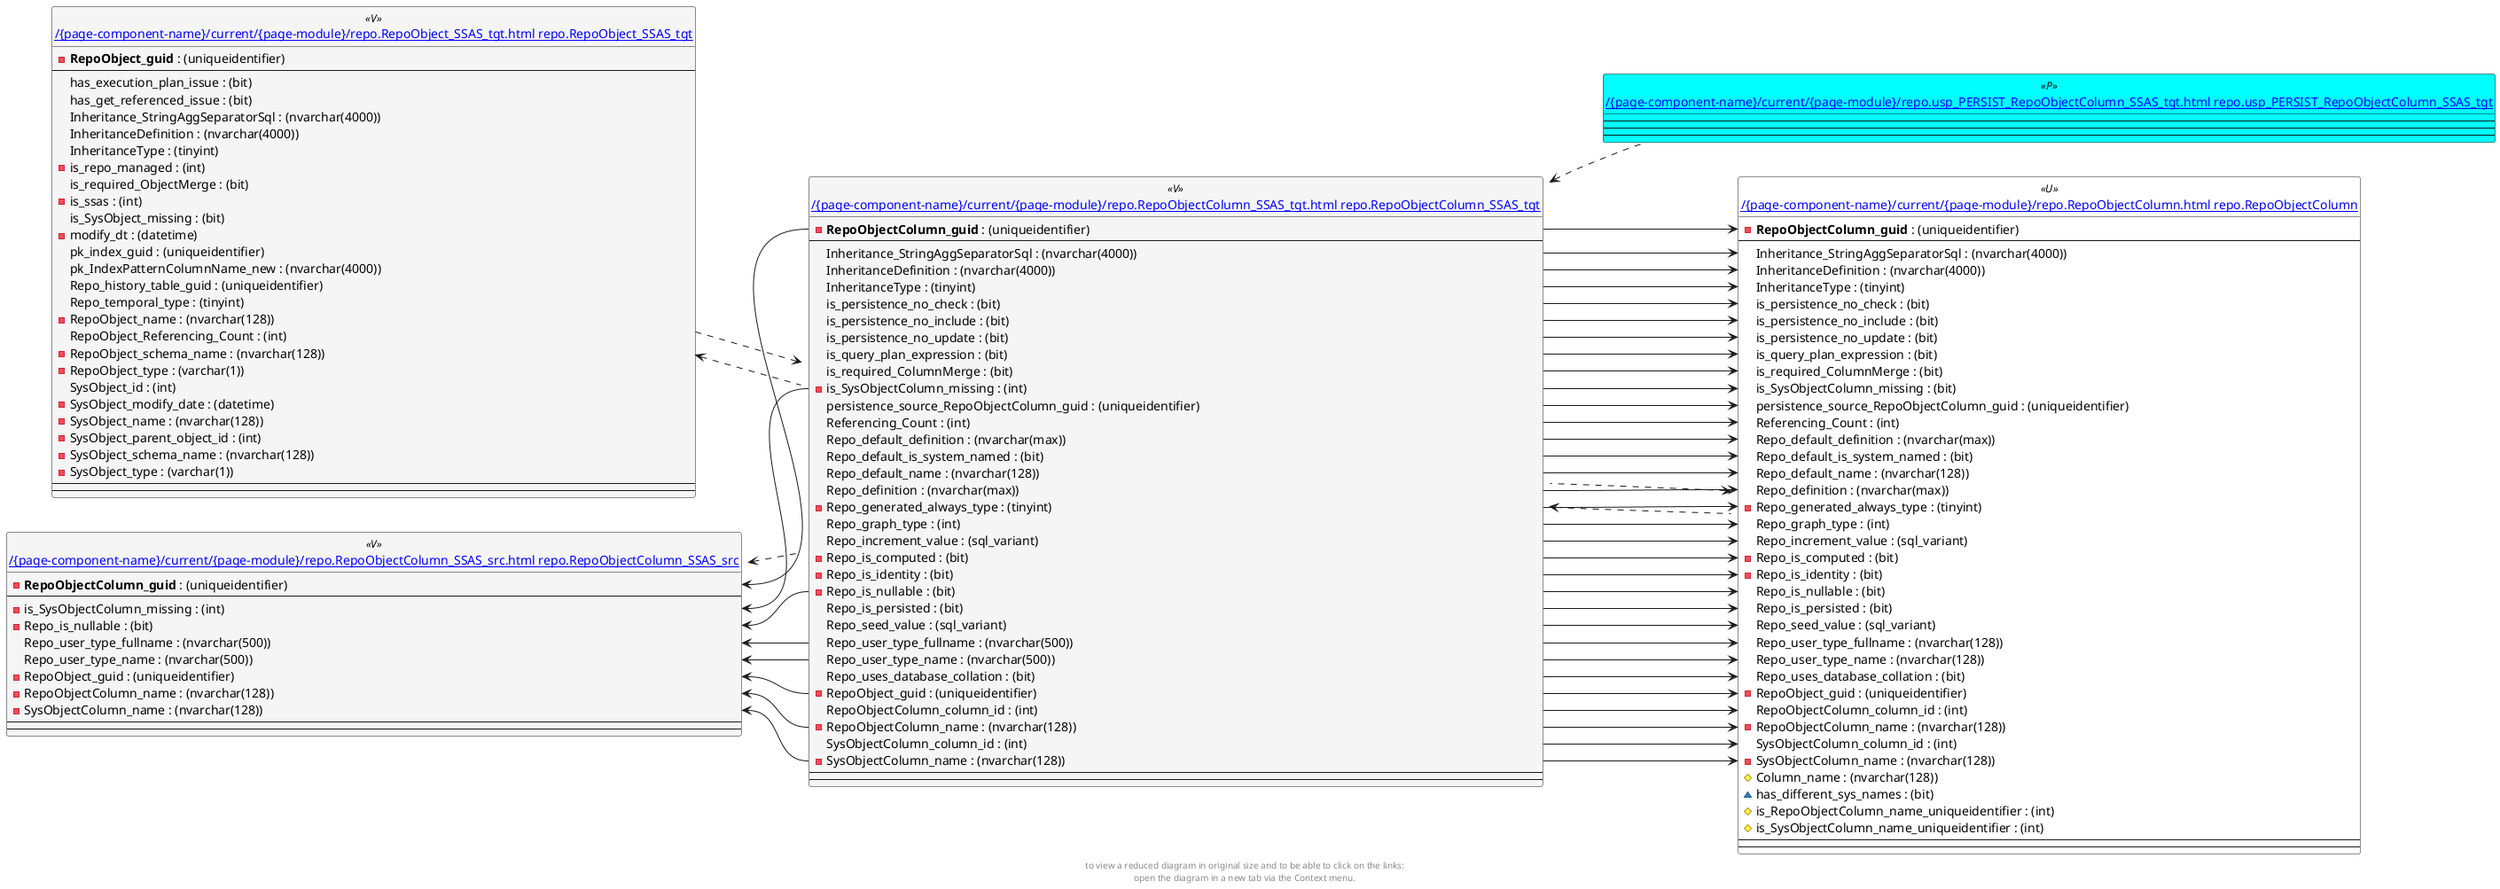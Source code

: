 @startuml
left to right direction
'top to bottom direction
hide circle
'avoide "." issues:
set namespaceSeparator none


skinparam class {
  BackgroundColor White
  BackgroundColor<<FN>> Yellow
  BackgroundColor<<FS>> Yellow
  BackgroundColor<<FT>> LightGray
  BackgroundColor<<IF>> Yellow
  BackgroundColor<<IS>> Yellow
  BackgroundColor<<P>> Aqua
  BackgroundColor<<PC>> Aqua
  BackgroundColor<<SN>> Yellow
  BackgroundColor<<SO>> SlateBlue
  BackgroundColor<<TF>> LightGray
  BackgroundColor<<TR>> Tomato
  BackgroundColor<<U>> White
  BackgroundColor<<V>> WhiteSmoke
  BackgroundColor<<X>> Aqua
}


entity "[[{site-url}/{page-component-name}/current/{page-module}/repo.RepoObject_SSAS_tgt.html repo.RepoObject_SSAS_tgt]]" as repo.RepoObject_SSAS_tgt << V >> {
  - **RepoObject_guid** : (uniqueidentifier)
  --
  has_execution_plan_issue : (bit)
  has_get_referenced_issue : (bit)
  Inheritance_StringAggSeparatorSql : (nvarchar(4000))
  InheritanceDefinition : (nvarchar(4000))
  InheritanceType : (tinyint)
  - is_repo_managed : (int)
  is_required_ObjectMerge : (bit)
  - is_ssas : (int)
  is_SysObject_missing : (bit)
  - modify_dt : (datetime)
  pk_index_guid : (uniqueidentifier)
  pk_IndexPatternColumnName_new : (nvarchar(4000))
  Repo_history_table_guid : (uniqueidentifier)
  Repo_temporal_type : (tinyint)
  - RepoObject_name : (nvarchar(128))
  RepoObject_Referencing_Count : (int)
  - RepoObject_schema_name : (nvarchar(128))
  - RepoObject_type : (varchar(1))
  SysObject_id : (int)
  - SysObject_modify_date : (datetime)
  - SysObject_name : (nvarchar(128))
  - SysObject_parent_object_id : (int)
  - SysObject_schema_name : (nvarchar(128))
  - SysObject_type : (varchar(1))
  --
  --
}

entity "[[{site-url}/{page-component-name}/current/{page-module}/repo.RepoObjectColumn.html repo.RepoObjectColumn]]" as repo.RepoObjectColumn << U >> {
  - **RepoObjectColumn_guid** : (uniqueidentifier)
  --
  Inheritance_StringAggSeparatorSql : (nvarchar(4000))
  InheritanceDefinition : (nvarchar(4000))
  InheritanceType : (tinyint)
  is_persistence_no_check : (bit)
  is_persistence_no_include : (bit)
  is_persistence_no_update : (bit)
  is_query_plan_expression : (bit)
  is_required_ColumnMerge : (bit)
  is_SysObjectColumn_missing : (bit)
  persistence_source_RepoObjectColumn_guid : (uniqueidentifier)
  Referencing_Count : (int)
  Repo_default_definition : (nvarchar(max))
  Repo_default_is_system_named : (bit)
  Repo_default_name : (nvarchar(128))
  Repo_definition : (nvarchar(max))
  - Repo_generated_always_type : (tinyint)
  Repo_graph_type : (int)
  Repo_increment_value : (sql_variant)
  - Repo_is_computed : (bit)
  - Repo_is_identity : (bit)
  Repo_is_nullable : (bit)
  Repo_is_persisted : (bit)
  Repo_seed_value : (sql_variant)
  Repo_user_type_fullname : (nvarchar(128))
  Repo_user_type_name : (nvarchar(128))
  Repo_uses_database_collation : (bit)
  - RepoObject_guid : (uniqueidentifier)
  RepoObjectColumn_column_id : (int)
  - RepoObjectColumn_name : (nvarchar(128))
  SysObjectColumn_column_id : (int)
  - SysObjectColumn_name : (nvarchar(128))
  # Column_name : (nvarchar(128))
  ~ has_different_sys_names : (bit)
  # is_RepoObjectColumn_name_uniqueidentifier : (int)
  # is_SysObjectColumn_name_uniqueidentifier : (int)
  --
  --
}

entity "[[{site-url}/{page-component-name}/current/{page-module}/repo.RepoObjectColumn_SSAS_src.html repo.RepoObjectColumn_SSAS_src]]" as repo.RepoObjectColumn_SSAS_src << V >> {
  - **RepoObjectColumn_guid** : (uniqueidentifier)
  --
  - is_SysObjectColumn_missing : (int)
  - Repo_is_nullable : (bit)
  Repo_user_type_fullname : (nvarchar(500))
  Repo_user_type_name : (nvarchar(500))
  - RepoObject_guid : (uniqueidentifier)
  - RepoObjectColumn_name : (nvarchar(128))
  - SysObjectColumn_name : (nvarchar(128))
  --
  --
}

entity "[[{site-url}/{page-component-name}/current/{page-module}/repo.RepoObjectColumn_SSAS_tgt.html repo.RepoObjectColumn_SSAS_tgt]]" as repo.RepoObjectColumn_SSAS_tgt << V >> {
  - **RepoObjectColumn_guid** : (uniqueidentifier)
  --
  Inheritance_StringAggSeparatorSql : (nvarchar(4000))
  InheritanceDefinition : (nvarchar(4000))
  InheritanceType : (tinyint)
  is_persistence_no_check : (bit)
  is_persistence_no_include : (bit)
  is_persistence_no_update : (bit)
  is_query_plan_expression : (bit)
  is_required_ColumnMerge : (bit)
  - is_SysObjectColumn_missing : (int)
  persistence_source_RepoObjectColumn_guid : (uniqueidentifier)
  Referencing_Count : (int)
  Repo_default_definition : (nvarchar(max))
  Repo_default_is_system_named : (bit)
  Repo_default_name : (nvarchar(128))
  Repo_definition : (nvarchar(max))
  - Repo_generated_always_type : (tinyint)
  Repo_graph_type : (int)
  Repo_increment_value : (sql_variant)
  - Repo_is_computed : (bit)
  - Repo_is_identity : (bit)
  - Repo_is_nullable : (bit)
  Repo_is_persisted : (bit)
  Repo_seed_value : (sql_variant)
  Repo_user_type_fullname : (nvarchar(500))
  Repo_user_type_name : (nvarchar(500))
  Repo_uses_database_collation : (bit)
  - RepoObject_guid : (uniqueidentifier)
  RepoObjectColumn_column_id : (int)
  - RepoObjectColumn_name : (nvarchar(128))
  SysObjectColumn_column_id : (int)
  - SysObjectColumn_name : (nvarchar(128))
  --
  --
}

entity "[[{site-url}/{page-component-name}/current/{page-module}/repo.usp_PERSIST_RepoObjectColumn_SSAS_tgt.html repo.usp_PERSIST_RepoObjectColumn_SSAS_tgt]]" as repo.usp_PERSIST_RepoObjectColumn_SSAS_tgt << P >> {
  --
  --
  --
}

repo.RepoObject_SSAS_tgt <.. repo.RepoObjectColumn_SSAS_tgt
repo.RepoObjectColumn <.. repo.RepoObjectColumn_SSAS_tgt
repo.RepoObjectColumn_SSAS_src <.. repo.RepoObjectColumn_SSAS_tgt
repo.RepoObjectColumn_SSAS_tgt <.. repo.RepoObject_SSAS_tgt
repo.RepoObjectColumn_SSAS_tgt <.. repo.usp_PERSIST_RepoObjectColumn_SSAS_tgt
repo.RepoObjectColumn_SSAS_tgt <.. repo.RepoObjectColumn
repo.RepoObjectColumn::Inheritance_StringAggSeparatorSql <-- repo.RepoObjectColumn_SSAS_tgt::Inheritance_StringAggSeparatorSql
repo.RepoObjectColumn::InheritanceDefinition <-- repo.RepoObjectColumn_SSAS_tgt::InheritanceDefinition
repo.RepoObjectColumn::InheritanceType <-- repo.RepoObjectColumn_SSAS_tgt::InheritanceType
repo.RepoObjectColumn::is_persistence_no_check <-- repo.RepoObjectColumn_SSAS_tgt::is_persistence_no_check
repo.RepoObjectColumn::is_persistence_no_include <-- repo.RepoObjectColumn_SSAS_tgt::is_persistence_no_include
repo.RepoObjectColumn::is_persistence_no_update <-- repo.RepoObjectColumn_SSAS_tgt::is_persistence_no_update
repo.RepoObjectColumn::is_query_plan_expression <-- repo.RepoObjectColumn_SSAS_tgt::is_query_plan_expression
repo.RepoObjectColumn::is_required_ColumnMerge <-- repo.RepoObjectColumn_SSAS_tgt::is_required_ColumnMerge
repo.RepoObjectColumn::is_SysObjectColumn_missing <-- repo.RepoObjectColumn_SSAS_tgt::is_SysObjectColumn_missing
repo.RepoObjectColumn::persistence_source_RepoObjectColumn_guid <-- repo.RepoObjectColumn_SSAS_tgt::persistence_source_RepoObjectColumn_guid
repo.RepoObjectColumn::Referencing_Count <-- repo.RepoObjectColumn_SSAS_tgt::Referencing_Count
repo.RepoObjectColumn::Repo_default_definition <-- repo.RepoObjectColumn_SSAS_tgt::Repo_default_definition
repo.RepoObjectColumn::Repo_default_is_system_named <-- repo.RepoObjectColumn_SSAS_tgt::Repo_default_is_system_named
repo.RepoObjectColumn::Repo_default_name <-- repo.RepoObjectColumn_SSAS_tgt::Repo_default_name
repo.RepoObjectColumn::Repo_definition <-- repo.RepoObjectColumn_SSAS_tgt::Repo_definition
repo.RepoObjectColumn::Repo_generated_always_type <-- repo.RepoObjectColumn_SSAS_tgt::Repo_generated_always_type
repo.RepoObjectColumn::Repo_graph_type <-- repo.RepoObjectColumn_SSAS_tgt::Repo_graph_type
repo.RepoObjectColumn::Repo_increment_value <-- repo.RepoObjectColumn_SSAS_tgt::Repo_increment_value
repo.RepoObjectColumn::Repo_is_computed <-- repo.RepoObjectColumn_SSAS_tgt::Repo_is_computed
repo.RepoObjectColumn::Repo_is_identity <-- repo.RepoObjectColumn_SSAS_tgt::Repo_is_identity
repo.RepoObjectColumn::Repo_is_nullable <-- repo.RepoObjectColumn_SSAS_tgt::Repo_is_nullable
repo.RepoObjectColumn::Repo_is_persisted <-- repo.RepoObjectColumn_SSAS_tgt::Repo_is_persisted
repo.RepoObjectColumn::Repo_seed_value <-- repo.RepoObjectColumn_SSAS_tgt::Repo_seed_value
repo.RepoObjectColumn::Repo_user_type_fullname <-- repo.RepoObjectColumn_SSAS_tgt::Repo_user_type_fullname
repo.RepoObjectColumn::Repo_user_type_name <-- repo.RepoObjectColumn_SSAS_tgt::Repo_user_type_name
repo.RepoObjectColumn::Repo_uses_database_collation <-- repo.RepoObjectColumn_SSAS_tgt::Repo_uses_database_collation
repo.RepoObjectColumn::RepoObject_guid <-- repo.RepoObjectColumn_SSAS_tgt::RepoObject_guid
repo.RepoObjectColumn::RepoObjectColumn_column_id <-- repo.RepoObjectColumn_SSAS_tgt::RepoObjectColumn_column_id
repo.RepoObjectColumn::RepoObjectColumn_guid <-- repo.RepoObjectColumn_SSAS_tgt::RepoObjectColumn_guid
repo.RepoObjectColumn::RepoObjectColumn_name <-- repo.RepoObjectColumn_SSAS_tgt::RepoObjectColumn_name
repo.RepoObjectColumn::SysObjectColumn_column_id <-- repo.RepoObjectColumn_SSAS_tgt::SysObjectColumn_column_id
repo.RepoObjectColumn::SysObjectColumn_name <-- repo.RepoObjectColumn_SSAS_tgt::SysObjectColumn_name
repo.RepoObjectColumn_SSAS_src::is_SysObjectColumn_missing <-- repo.RepoObjectColumn_SSAS_tgt::is_SysObjectColumn_missing
repo.RepoObjectColumn_SSAS_src::Repo_is_nullable <-- repo.RepoObjectColumn_SSAS_tgt::Repo_is_nullable
repo.RepoObjectColumn_SSAS_src::Repo_user_type_fullname <-- repo.RepoObjectColumn_SSAS_tgt::Repo_user_type_fullname
repo.RepoObjectColumn_SSAS_src::Repo_user_type_name <-- repo.RepoObjectColumn_SSAS_tgt::Repo_user_type_name
repo.RepoObjectColumn_SSAS_src::RepoObject_guid <-- repo.RepoObjectColumn_SSAS_tgt::RepoObject_guid
repo.RepoObjectColumn_SSAS_src::RepoObjectColumn_guid <-- repo.RepoObjectColumn_SSAS_tgt::RepoObjectColumn_guid
repo.RepoObjectColumn_SSAS_src::RepoObjectColumn_name <-- repo.RepoObjectColumn_SSAS_tgt::RepoObjectColumn_name
repo.RepoObjectColumn_SSAS_src::SysObjectColumn_name <-- repo.RepoObjectColumn_SSAS_tgt::SysObjectColumn_name
footer
to view a reduced diagram in original size and to be able to click on the links:
open the diagram in a new tab via the Context menu.
end footer

@enduml


